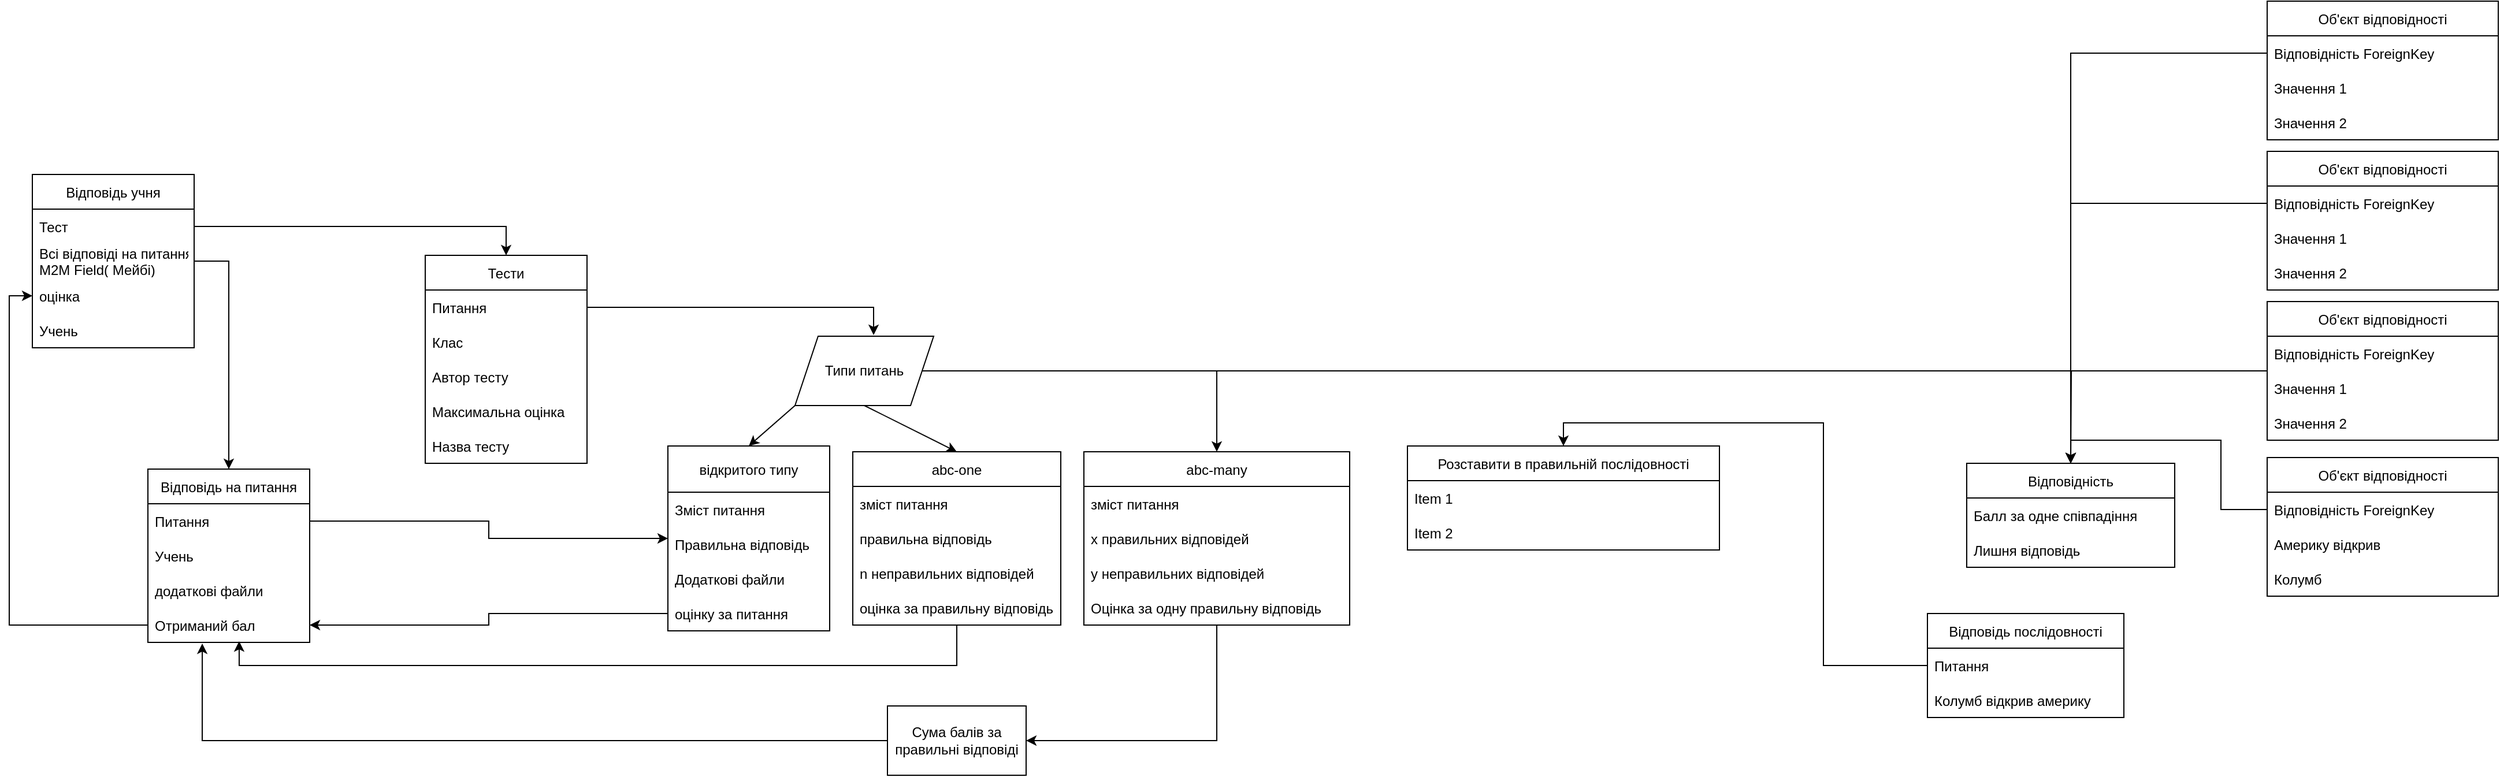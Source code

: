 <mxfile version="15.4.0" type="device"><diagram id="StOV1Hb2YzW0r4xReVbJ" name="Сторінка-1"><mxGraphModel dx="1921" dy="2240" grid="1" gridSize="10" guides="1" tooltips="1" connect="1" arrows="1" fold="1" page="1" pageScale="1" pageWidth="827" pageHeight="1169" math="0" shadow="0"><root><mxCell id="0"/><mxCell id="1" parent="0"/><mxCell id="XaLksxPE-qBWEe1tDu5n-9" value="Тести" style="swimlane;fontStyle=0;childLayout=stackLayout;horizontal=1;startSize=30;horizontalStack=0;resizeParent=1;resizeParentMax=0;resizeLast=0;collapsible=1;marginBottom=0;" parent="1" vertex="1"><mxGeometry x="320" y="40" width="140" height="180" as="geometry"/></mxCell><mxCell id="XaLksxPE-qBWEe1tDu5n-10" value="Питання" style="text;strokeColor=none;fillColor=none;align=left;verticalAlign=middle;spacingLeft=4;spacingRight=4;overflow=hidden;points=[[0,0.5],[1,0.5]];portConstraint=eastwest;rotatable=0;" parent="XaLksxPE-qBWEe1tDu5n-9" vertex="1"><mxGeometry y="30" width="140" height="30" as="geometry"/></mxCell><mxCell id="XaLksxPE-qBWEe1tDu5n-11" value="Клас" style="text;strokeColor=none;fillColor=none;align=left;verticalAlign=middle;spacingLeft=4;spacingRight=4;overflow=hidden;points=[[0,0.5],[1,0.5]];portConstraint=eastwest;rotatable=0;" parent="XaLksxPE-qBWEe1tDu5n-9" vertex="1"><mxGeometry y="60" width="140" height="30" as="geometry"/></mxCell><mxCell id="XaLksxPE-qBWEe1tDu5n-12" value="Автор тесту" style="text;strokeColor=none;fillColor=none;align=left;verticalAlign=middle;spacingLeft=4;spacingRight=4;overflow=hidden;points=[[0,0.5],[1,0.5]];portConstraint=eastwest;rotatable=0;" parent="XaLksxPE-qBWEe1tDu5n-9" vertex="1"><mxGeometry y="90" width="140" height="30" as="geometry"/></mxCell><mxCell id="XaLksxPE-qBWEe1tDu5n-32" value="Максимальна оцінка" style="text;strokeColor=none;fillColor=none;align=left;verticalAlign=middle;spacingLeft=4;spacingRight=4;overflow=hidden;points=[[0,0.5],[1,0.5]];portConstraint=eastwest;rotatable=0;" parent="XaLksxPE-qBWEe1tDu5n-9" vertex="1"><mxGeometry y="120" width="140" height="30" as="geometry"/></mxCell><mxCell id="WHuopBoHa39qNHVrP4w--36" value="Назва тесту" style="text;strokeColor=none;fillColor=none;align=left;verticalAlign=middle;spacingLeft=4;spacingRight=4;overflow=hidden;points=[[0,0.5],[1,0.5]];portConstraint=eastwest;rotatable=0;" parent="XaLksxPE-qBWEe1tDu5n-9" vertex="1"><mxGeometry y="150" width="140" height="30" as="geometry"/></mxCell><mxCell id="XaLksxPE-qBWEe1tDu5n-13" value="відкритого типу" style="swimlane;fontStyle=0;childLayout=stackLayout;horizontal=1;startSize=40;horizontalStack=0;resizeParent=1;resizeParentMax=0;resizeLast=0;collapsible=1;marginBottom=0;" parent="1" vertex="1"><mxGeometry x="530" y="205" width="140" height="160" as="geometry"><mxRectangle x="500" y="180" width="80" height="30" as="alternateBounds"/></mxGeometry></mxCell><mxCell id="XaLksxPE-qBWEe1tDu5n-14" value="Зміст питання" style="text;strokeColor=none;fillColor=none;align=left;verticalAlign=middle;spacingLeft=4;spacingRight=4;overflow=hidden;points=[[0,0.5],[1,0.5]];portConstraint=eastwest;rotatable=0;" parent="XaLksxPE-qBWEe1tDu5n-13" vertex="1"><mxGeometry y="40" width="140" height="30" as="geometry"/></mxCell><mxCell id="XaLksxPE-qBWEe1tDu5n-15" value="Правильна відповідь" style="text;strokeColor=none;fillColor=none;align=left;verticalAlign=middle;spacingLeft=4;spacingRight=4;overflow=hidden;points=[[0,0.5],[1,0.5]];portConstraint=eastwest;rotatable=0;" parent="XaLksxPE-qBWEe1tDu5n-13" vertex="1"><mxGeometry y="70" width="140" height="30" as="geometry"/></mxCell><mxCell id="XaLksxPE-qBWEe1tDu5n-16" value="Додаткові файли" style="text;strokeColor=none;fillColor=none;align=left;verticalAlign=middle;spacingLeft=4;spacingRight=4;overflow=hidden;points=[[0,0.5],[1,0.5]];portConstraint=eastwest;rotatable=0;" parent="XaLksxPE-qBWEe1tDu5n-13" vertex="1"><mxGeometry y="100" width="140" height="30" as="geometry"/></mxCell><mxCell id="XaLksxPE-qBWEe1tDu5n-31" value="оцінку за питання" style="text;strokeColor=none;fillColor=none;align=left;verticalAlign=middle;spacingLeft=4;spacingRight=4;overflow=hidden;points=[[0,0.5],[1,0.5]];portConstraint=eastwest;rotatable=0;" parent="XaLksxPE-qBWEe1tDu5n-13" vertex="1"><mxGeometry y="130" width="140" height="30" as="geometry"/></mxCell><mxCell id="XaLksxPE-qBWEe1tDu5n-20" value="Відповідь учня" style="swimlane;fontStyle=0;childLayout=stackLayout;horizontal=1;startSize=30;horizontalStack=0;resizeParent=1;resizeParentMax=0;resizeLast=0;collapsible=1;marginBottom=0;" parent="1" vertex="1"><mxGeometry x="-20" y="-30" width="140" height="150" as="geometry"/></mxCell><mxCell id="XaLksxPE-qBWEe1tDu5n-21" value="Тест" style="text;strokeColor=none;fillColor=none;align=left;verticalAlign=middle;spacingLeft=4;spacingRight=4;overflow=hidden;points=[[0,0.5],[1,0.5]];portConstraint=eastwest;rotatable=0;" parent="XaLksxPE-qBWEe1tDu5n-20" vertex="1"><mxGeometry y="30" width="140" height="30" as="geometry"/></mxCell><mxCell id="XaLksxPE-qBWEe1tDu5n-22" value="Всі відповіді на питання&#10;M2M Field( Мейбі)&#10;" style="text;strokeColor=none;fillColor=none;align=left;verticalAlign=middle;spacingLeft=4;spacingRight=4;overflow=hidden;points=[[0,0.5],[1,0.5]];portConstraint=eastwest;rotatable=0;" parent="XaLksxPE-qBWEe1tDu5n-20" vertex="1"><mxGeometry y="60" width="140" height="30" as="geometry"/></mxCell><mxCell id="XaLksxPE-qBWEe1tDu5n-23" value="оцінка" style="text;strokeColor=none;fillColor=none;align=left;verticalAlign=middle;spacingLeft=4;spacingRight=4;overflow=hidden;points=[[0,0.5],[1,0.5]];portConstraint=eastwest;rotatable=0;" parent="XaLksxPE-qBWEe1tDu5n-20" vertex="1"><mxGeometry y="90" width="140" height="30" as="geometry"/></mxCell><mxCell id="XaLksxPE-qBWEe1tDu5n-62" value="Учень" style="text;strokeColor=none;fillColor=none;align=left;verticalAlign=middle;spacingLeft=4;spacingRight=4;overflow=hidden;points=[[0,0.5],[1,0.5]];portConstraint=eastwest;rotatable=0;" parent="XaLksxPE-qBWEe1tDu5n-20" vertex="1"><mxGeometry y="120" width="140" height="30" as="geometry"/></mxCell><mxCell id="XaLksxPE-qBWEe1tDu5n-24" style="edgeStyle=orthogonalEdgeStyle;rounded=0;orthogonalLoop=1;jettySize=auto;html=1;exitX=1;exitY=0.5;exitDx=0;exitDy=0;entryX=0.5;entryY=0;entryDx=0;entryDy=0;" parent="1" source="XaLksxPE-qBWEe1tDu5n-21" target="XaLksxPE-qBWEe1tDu5n-9" edge="1"><mxGeometry relative="1" as="geometry"/></mxCell><mxCell id="XaLksxPE-qBWEe1tDu5n-25" value="Відповідь на питання" style="swimlane;fontStyle=0;childLayout=stackLayout;horizontal=1;startSize=30;horizontalStack=0;resizeParent=1;resizeParentMax=0;resizeLast=0;collapsible=1;marginBottom=0;" parent="1" vertex="1"><mxGeometry x="80" y="225" width="140" height="150" as="geometry"/></mxCell><mxCell id="XaLksxPE-qBWEe1tDu5n-26" value="Питання" style="text;strokeColor=none;fillColor=none;align=left;verticalAlign=middle;spacingLeft=4;spacingRight=4;overflow=hidden;points=[[0,0.5],[1,0.5]];portConstraint=eastwest;rotatable=0;" parent="XaLksxPE-qBWEe1tDu5n-25" vertex="1"><mxGeometry y="30" width="140" height="30" as="geometry"/></mxCell><mxCell id="XaLksxPE-qBWEe1tDu5n-27" value="Учень" style="text;strokeColor=none;fillColor=none;align=left;verticalAlign=middle;spacingLeft=4;spacingRight=4;overflow=hidden;points=[[0,0.5],[1,0.5]];portConstraint=eastwest;rotatable=0;" parent="XaLksxPE-qBWEe1tDu5n-25" vertex="1"><mxGeometry y="60" width="140" height="30" as="geometry"/></mxCell><mxCell id="XaLksxPE-qBWEe1tDu5n-28" value="додаткові файли" style="text;strokeColor=none;fillColor=none;align=left;verticalAlign=middle;spacingLeft=4;spacingRight=4;overflow=hidden;points=[[0,0.5],[1,0.5]];portConstraint=eastwest;rotatable=0;" parent="XaLksxPE-qBWEe1tDu5n-25" vertex="1"><mxGeometry y="90" width="140" height="30" as="geometry"/></mxCell><mxCell id="XaLksxPE-qBWEe1tDu5n-33" value="Отриманий бал" style="text;strokeColor=none;fillColor=none;align=left;verticalAlign=middle;spacingLeft=4;spacingRight=4;overflow=hidden;points=[[0,0.5],[1,0.5]];portConstraint=eastwest;rotatable=0;" parent="XaLksxPE-qBWEe1tDu5n-25" vertex="1"><mxGeometry y="120" width="140" height="30" as="geometry"/></mxCell><mxCell id="XaLksxPE-qBWEe1tDu5n-29" style="edgeStyle=orthogonalEdgeStyle;rounded=0;orthogonalLoop=1;jettySize=auto;html=1;exitX=1;exitY=0.5;exitDx=0;exitDy=0;" parent="1" source="XaLksxPE-qBWEe1tDu5n-22" target="XaLksxPE-qBWEe1tDu5n-25" edge="1"><mxGeometry relative="1" as="geometry"/></mxCell><mxCell id="XaLksxPE-qBWEe1tDu5n-30" style="edgeStyle=orthogonalEdgeStyle;rounded=0;orthogonalLoop=1;jettySize=auto;html=1;exitX=1;exitY=0.5;exitDx=0;exitDy=0;" parent="1" source="XaLksxPE-qBWEe1tDu5n-26" target="XaLksxPE-qBWEe1tDu5n-13" edge="1"><mxGeometry relative="1" as="geometry"><mxPoint x="470" y="250" as="targetPoint"/></mxGeometry></mxCell><mxCell id="XaLksxPE-qBWEe1tDu5n-34" style="edgeStyle=orthogonalEdgeStyle;rounded=0;orthogonalLoop=1;jettySize=auto;html=1;exitX=0;exitY=0.5;exitDx=0;exitDy=0;entryX=1;entryY=0.5;entryDx=0;entryDy=0;" parent="1" source="XaLksxPE-qBWEe1tDu5n-31" target="XaLksxPE-qBWEe1tDu5n-33" edge="1"><mxGeometry relative="1" as="geometry"/></mxCell><mxCell id="XaLksxPE-qBWEe1tDu5n-35" style="edgeStyle=orthogonalEdgeStyle;rounded=0;orthogonalLoop=1;jettySize=auto;html=1;exitX=0;exitY=0.5;exitDx=0;exitDy=0;entryX=0;entryY=0.5;entryDx=0;entryDy=0;" parent="1" source="XaLksxPE-qBWEe1tDu5n-33" target="XaLksxPE-qBWEe1tDu5n-23" edge="1"><mxGeometry relative="1" as="geometry"/></mxCell><mxCell id="XaLksxPE-qBWEe1tDu5n-55" style="edgeStyle=orthogonalEdgeStyle;rounded=0;orthogonalLoop=1;jettySize=auto;html=1;exitX=1;exitY=0.5;exitDx=0;exitDy=0;entryX=0.5;entryY=0;entryDx=0;entryDy=0;" parent="1" source="XaLksxPE-qBWEe1tDu5n-37" target="XaLksxPE-qBWEe1tDu5n-51" edge="1"><mxGeometry relative="1" as="geometry"/></mxCell><mxCell id="WHuopBoHa39qNHVrP4w--12" style="edgeStyle=orthogonalEdgeStyle;rounded=0;orthogonalLoop=1;jettySize=auto;html=1;entryX=0.5;entryY=0;entryDx=0;entryDy=0;" parent="1" source="XaLksxPE-qBWEe1tDu5n-37" target="WHuopBoHa39qNHVrP4w--2" edge="1"><mxGeometry relative="1" as="geometry"/></mxCell><mxCell id="XaLksxPE-qBWEe1tDu5n-37" value="Типи питань" style="shape=parallelogram;perimeter=parallelogramPerimeter;whiteSpace=wrap;html=1;fixedSize=1;" parent="1" vertex="1"><mxGeometry x="640" y="110" width="120" height="60" as="geometry"/></mxCell><mxCell id="XaLksxPE-qBWEe1tDu5n-39" style="edgeStyle=orthogonalEdgeStyle;rounded=0;orthogonalLoop=1;jettySize=auto;html=1;exitX=1;exitY=0.5;exitDx=0;exitDy=0;entryX=0.567;entryY=-0.017;entryDx=0;entryDy=0;entryPerimeter=0;" parent="1" source="XaLksxPE-qBWEe1tDu5n-10" target="XaLksxPE-qBWEe1tDu5n-37" edge="1"><mxGeometry relative="1" as="geometry"/></mxCell><mxCell id="XaLksxPE-qBWEe1tDu5n-43" value="" style="endArrow=classic;html=1;rounded=0;exitX=0;exitY=1;exitDx=0;exitDy=0;entryX=0.5;entryY=0;entryDx=0;entryDy=0;" parent="1" source="XaLksxPE-qBWEe1tDu5n-37" target="XaLksxPE-qBWEe1tDu5n-13" edge="1"><mxGeometry width="50" height="50" relative="1" as="geometry"><mxPoint x="370" y="380" as="sourcePoint"/><mxPoint x="420" y="330" as="targetPoint"/></mxGeometry></mxCell><mxCell id="XaLksxPE-qBWEe1tDu5n-58" style="edgeStyle=orthogonalEdgeStyle;rounded=0;orthogonalLoop=1;jettySize=auto;html=1;exitX=0.5;exitY=1;exitDx=0;exitDy=0;entryX=0.564;entryY=0.967;entryDx=0;entryDy=0;entryPerimeter=0;" parent="1" source="XaLksxPE-qBWEe1tDu5n-45" target="XaLksxPE-qBWEe1tDu5n-33" edge="1"><mxGeometry relative="1" as="geometry"><mxPoint x="340" y="450" as="targetPoint"/></mxGeometry></mxCell><mxCell id="XaLksxPE-qBWEe1tDu5n-45" value="abc-one" style="swimlane;fontStyle=0;childLayout=stackLayout;horizontal=1;startSize=30;horizontalStack=0;resizeParent=1;resizeParentMax=0;resizeLast=0;collapsible=1;marginBottom=0;" parent="1" vertex="1"><mxGeometry x="690" y="210" width="180" height="150" as="geometry"/></mxCell><mxCell id="XaLksxPE-qBWEe1tDu5n-46" value="зміст питання" style="text;strokeColor=none;fillColor=none;align=left;verticalAlign=middle;spacingLeft=4;spacingRight=4;overflow=hidden;points=[[0,0.5],[1,0.5]];portConstraint=eastwest;rotatable=0;" parent="XaLksxPE-qBWEe1tDu5n-45" vertex="1"><mxGeometry y="30" width="180" height="30" as="geometry"/></mxCell><mxCell id="XaLksxPE-qBWEe1tDu5n-47" value="правильна відповідь" style="text;strokeColor=none;fillColor=none;align=left;verticalAlign=middle;spacingLeft=4;spacingRight=4;overflow=hidden;points=[[0,0.5],[1,0.5]];portConstraint=eastwest;rotatable=0;" parent="XaLksxPE-qBWEe1tDu5n-45" vertex="1"><mxGeometry y="60" width="180" height="30" as="geometry"/></mxCell><mxCell id="XaLksxPE-qBWEe1tDu5n-48" value="n неправильних відповідей" style="text;strokeColor=none;fillColor=none;align=left;verticalAlign=middle;spacingLeft=4;spacingRight=4;overflow=hidden;points=[[0,0.5],[1,0.5]];portConstraint=eastwest;rotatable=0;" parent="XaLksxPE-qBWEe1tDu5n-45" vertex="1"><mxGeometry y="90" width="180" height="30" as="geometry"/></mxCell><mxCell id="XaLksxPE-qBWEe1tDu5n-49" value="оцінка за правильну відповідь" style="text;strokeColor=none;fillColor=none;align=left;verticalAlign=middle;spacingLeft=4;spacingRight=4;overflow=hidden;points=[[0,0.5],[1,0.5]];portConstraint=eastwest;rotatable=0;" parent="XaLksxPE-qBWEe1tDu5n-45" vertex="1"><mxGeometry y="120" width="180" height="30" as="geometry"/></mxCell><mxCell id="XaLksxPE-qBWEe1tDu5n-50" value="" style="endArrow=classic;html=1;rounded=0;exitX=0.5;exitY=1;exitDx=0;exitDy=0;entryX=0.5;entryY=0;entryDx=0;entryDy=0;" parent="1" source="XaLksxPE-qBWEe1tDu5n-37" target="XaLksxPE-qBWEe1tDu5n-45" edge="1"><mxGeometry width="50" height="50" relative="1" as="geometry"><mxPoint x="650" y="350" as="sourcePoint"/><mxPoint x="700" y="300" as="targetPoint"/></mxGeometry></mxCell><mxCell id="XaLksxPE-qBWEe1tDu5n-60" style="edgeStyle=orthogonalEdgeStyle;rounded=0;orthogonalLoop=1;jettySize=auto;html=1;exitX=0.5;exitY=1;exitDx=0;exitDy=0;entryX=1;entryY=0.5;entryDx=0;entryDy=0;" parent="1" source="XaLksxPE-qBWEe1tDu5n-51" target="XaLksxPE-qBWEe1tDu5n-59" edge="1"><mxGeometry relative="1" as="geometry"/></mxCell><mxCell id="XaLksxPE-qBWEe1tDu5n-51" value="abc-many" style="swimlane;fontStyle=0;childLayout=stackLayout;horizontal=1;startSize=30;horizontalStack=0;resizeParent=1;resizeParentMax=0;resizeLast=0;collapsible=1;marginBottom=0;" parent="1" vertex="1"><mxGeometry x="890" y="210" width="230" height="150" as="geometry"/></mxCell><mxCell id="XaLksxPE-qBWEe1tDu5n-52" value="зміст питання" style="text;strokeColor=none;fillColor=none;align=left;verticalAlign=middle;spacingLeft=4;spacingRight=4;overflow=hidden;points=[[0,0.5],[1,0.5]];portConstraint=eastwest;rotatable=0;" parent="XaLksxPE-qBWEe1tDu5n-51" vertex="1"><mxGeometry y="30" width="230" height="30" as="geometry"/></mxCell><mxCell id="XaLksxPE-qBWEe1tDu5n-53" value="x правильних відповідей" style="text;strokeColor=none;fillColor=none;align=left;verticalAlign=middle;spacingLeft=4;spacingRight=4;overflow=hidden;points=[[0,0.5],[1,0.5]];portConstraint=eastwest;rotatable=0;" parent="XaLksxPE-qBWEe1tDu5n-51" vertex="1"><mxGeometry y="60" width="230" height="30" as="geometry"/></mxCell><mxCell id="XaLksxPE-qBWEe1tDu5n-54" value="y неправильних відповідей" style="text;strokeColor=none;fillColor=none;align=left;verticalAlign=middle;spacingLeft=4;spacingRight=4;overflow=hidden;points=[[0,0.5],[1,0.5]];portConstraint=eastwest;rotatable=0;" parent="XaLksxPE-qBWEe1tDu5n-51" vertex="1"><mxGeometry y="90" width="230" height="30" as="geometry"/></mxCell><mxCell id="XaLksxPE-qBWEe1tDu5n-57" value="Оцінка за одну правильну відповідь" style="text;strokeColor=none;fillColor=none;align=left;verticalAlign=middle;spacingLeft=4;spacingRight=4;overflow=hidden;points=[[0,0.5],[1,0.5]];portConstraint=eastwest;rotatable=0;" parent="XaLksxPE-qBWEe1tDu5n-51" vertex="1"><mxGeometry y="120" width="230" height="30" as="geometry"/></mxCell><mxCell id="XaLksxPE-qBWEe1tDu5n-61" style="edgeStyle=orthogonalEdgeStyle;rounded=0;orthogonalLoop=1;jettySize=auto;html=1;exitX=0;exitY=0.5;exitDx=0;exitDy=0;entryX=0.336;entryY=1.033;entryDx=0;entryDy=0;entryPerimeter=0;" parent="1" source="XaLksxPE-qBWEe1tDu5n-59" target="XaLksxPE-qBWEe1tDu5n-33" edge="1"><mxGeometry relative="1" as="geometry"><mxPoint x="640" y="460" as="targetPoint"/></mxGeometry></mxCell><mxCell id="XaLksxPE-qBWEe1tDu5n-59" value="Сума балів за правильні відповіді" style="rounded=0;whiteSpace=wrap;html=1;" parent="1" vertex="1"><mxGeometry x="720" y="430" width="120" height="60" as="geometry"/></mxCell><mxCell id="WHuopBoHa39qNHVrP4w--2" value="Відповідність" style="swimlane;fontStyle=0;childLayout=stackLayout;horizontal=1;startSize=30;horizontalStack=0;resizeParent=1;resizeParentMax=0;resizeLast=0;collapsible=1;marginBottom=0;" parent="1" vertex="1"><mxGeometry x="1654" y="220" width="180" height="90" as="geometry"/></mxCell><mxCell id="WHuopBoHa39qNHVrP4w--3" value="Балл за одне співпадіння" style="text;strokeColor=none;fillColor=none;align=left;verticalAlign=middle;spacingLeft=4;spacingRight=4;overflow=hidden;points=[[0,0.5],[1,0.5]];portConstraint=eastwest;rotatable=0;" parent="WHuopBoHa39qNHVrP4w--2" vertex="1"><mxGeometry y="30" width="180" height="30" as="geometry"/></mxCell><mxCell id="WHuopBoHa39qNHVrP4w--4" value="Лишня відповідь" style="text;strokeColor=none;fillColor=none;align=left;verticalAlign=middle;spacingLeft=4;spacingRight=4;overflow=hidden;points=[[0,0.5],[1,0.5]];portConstraint=eastwest;rotatable=0;" parent="WHuopBoHa39qNHVrP4w--2" vertex="1"><mxGeometry y="60" width="180" height="30" as="geometry"/></mxCell><mxCell id="WHuopBoHa39qNHVrP4w--7" value="Об'єкт відповідності" style="swimlane;fontStyle=0;childLayout=stackLayout;horizontal=1;startSize=30;horizontalStack=0;resizeParent=1;resizeParentMax=0;resizeLast=0;collapsible=1;marginBottom=0;" parent="1" vertex="1"><mxGeometry x="1914" y="215" width="200" height="120" as="geometry"/></mxCell><mxCell id="WHuopBoHa39qNHVrP4w--8" value="Відповідність ForeignKey" style="text;strokeColor=none;fillColor=none;align=left;verticalAlign=middle;spacingLeft=4;spacingRight=4;overflow=hidden;points=[[0,0.5],[1,0.5]];portConstraint=eastwest;rotatable=0;" parent="WHuopBoHa39qNHVrP4w--7" vertex="1"><mxGeometry y="30" width="200" height="30" as="geometry"/></mxCell><mxCell id="WHuopBoHa39qNHVrP4w--9" value="Америку відкрив" style="text;strokeColor=none;fillColor=none;align=left;verticalAlign=middle;spacingLeft=4;spacingRight=4;overflow=hidden;points=[[0,0.5],[1,0.5]];portConstraint=eastwest;rotatable=0;" parent="WHuopBoHa39qNHVrP4w--7" vertex="1"><mxGeometry y="60" width="200" height="30" as="geometry"/></mxCell><mxCell id="WHuopBoHa39qNHVrP4w--10" value="Колумб" style="text;strokeColor=none;fillColor=none;align=left;verticalAlign=middle;spacingLeft=4;spacingRight=4;overflow=hidden;points=[[0,0.5],[1,0.5]];portConstraint=eastwest;rotatable=0;" parent="WHuopBoHa39qNHVrP4w--7" vertex="1"><mxGeometry y="90" width="200" height="30" as="geometry"/></mxCell><mxCell id="WHuopBoHa39qNHVrP4w--11" style="edgeStyle=orthogonalEdgeStyle;rounded=0;orthogonalLoop=1;jettySize=auto;html=1;entryX=0.5;entryY=0;entryDx=0;entryDy=0;" parent="1" source="WHuopBoHa39qNHVrP4w--8" target="WHuopBoHa39qNHVrP4w--2" edge="1"><mxGeometry relative="1" as="geometry"/></mxCell><mxCell id="WHuopBoHa39qNHVrP4w--13" value="Об'єкт відповідності" style="swimlane;fontStyle=0;childLayout=stackLayout;horizontal=1;startSize=30;horizontalStack=0;resizeParent=1;resizeParentMax=0;resizeLast=0;collapsible=1;marginBottom=0;" parent="1" vertex="1"><mxGeometry x="1914" y="-50" width="200" height="120" as="geometry"/></mxCell><mxCell id="WHuopBoHa39qNHVrP4w--14" value="Відповідність ForeignKey" style="text;strokeColor=none;fillColor=none;align=left;verticalAlign=middle;spacingLeft=4;spacingRight=4;overflow=hidden;points=[[0,0.5],[1,0.5]];portConstraint=eastwest;rotatable=0;" parent="WHuopBoHa39qNHVrP4w--13" vertex="1"><mxGeometry y="30" width="200" height="30" as="geometry"/></mxCell><mxCell id="WHuopBoHa39qNHVrP4w--15" value="Значення 1" style="text;strokeColor=none;fillColor=none;align=left;verticalAlign=middle;spacingLeft=4;spacingRight=4;overflow=hidden;points=[[0,0.5],[1,0.5]];portConstraint=eastwest;rotatable=0;" parent="WHuopBoHa39qNHVrP4w--13" vertex="1"><mxGeometry y="60" width="200" height="30" as="geometry"/></mxCell><mxCell id="WHuopBoHa39qNHVrP4w--16" value="Значення 2" style="text;strokeColor=none;fillColor=none;align=left;verticalAlign=middle;spacingLeft=4;spacingRight=4;overflow=hidden;points=[[0,0.5],[1,0.5]];portConstraint=eastwest;rotatable=0;" parent="WHuopBoHa39qNHVrP4w--13" vertex="1"><mxGeometry y="90" width="200" height="30" as="geometry"/></mxCell><mxCell id="WHuopBoHa39qNHVrP4w--34" style="edgeStyle=orthogonalEdgeStyle;rounded=0;orthogonalLoop=1;jettySize=auto;html=1;" parent="1" source="WHuopBoHa39qNHVrP4w--17" edge="1"><mxGeometry relative="1" as="geometry"><mxPoint x="1744.0" y="220" as="targetPoint"/></mxGeometry></mxCell><mxCell id="WHuopBoHa39qNHVrP4w--17" value="Об'єкт відповідності" style="swimlane;fontStyle=0;childLayout=stackLayout;horizontal=1;startSize=30;horizontalStack=0;resizeParent=1;resizeParentMax=0;resizeLast=0;collapsible=1;marginBottom=0;" parent="1" vertex="1"><mxGeometry x="1914" y="80" width="200" height="120" as="geometry"/></mxCell><mxCell id="WHuopBoHa39qNHVrP4w--18" value="Відповідність ForeignKey" style="text;strokeColor=none;fillColor=none;align=left;verticalAlign=middle;spacingLeft=4;spacingRight=4;overflow=hidden;points=[[0,0.5],[1,0.5]];portConstraint=eastwest;rotatable=0;" parent="WHuopBoHa39qNHVrP4w--17" vertex="1"><mxGeometry y="30" width="200" height="30" as="geometry"/></mxCell><mxCell id="WHuopBoHa39qNHVrP4w--19" value="Значення 1" style="text;strokeColor=none;fillColor=none;align=left;verticalAlign=middle;spacingLeft=4;spacingRight=4;overflow=hidden;points=[[0,0.5],[1,0.5]];portConstraint=eastwest;rotatable=0;" parent="WHuopBoHa39qNHVrP4w--17" vertex="1"><mxGeometry y="60" width="200" height="30" as="geometry"/></mxCell><mxCell id="WHuopBoHa39qNHVrP4w--20" value="Значення 2" style="text;strokeColor=none;fillColor=none;align=left;verticalAlign=middle;spacingLeft=4;spacingRight=4;overflow=hidden;points=[[0,0.5],[1,0.5]];portConstraint=eastwest;rotatable=0;" parent="WHuopBoHa39qNHVrP4w--17" vertex="1"><mxGeometry y="90" width="200" height="30" as="geometry"/></mxCell><mxCell id="WHuopBoHa39qNHVrP4w--28" value="Об'єкт відповідності" style="swimlane;fontStyle=0;childLayout=stackLayout;horizontal=1;startSize=30;horizontalStack=0;resizeParent=1;resizeParentMax=0;resizeLast=0;collapsible=1;marginBottom=0;" parent="1" vertex="1"><mxGeometry x="1914" y="-180" width="200" height="120" as="geometry"/></mxCell><mxCell id="WHuopBoHa39qNHVrP4w--29" value="Відповідність ForeignKey" style="text;strokeColor=none;fillColor=none;align=left;verticalAlign=middle;spacingLeft=4;spacingRight=4;overflow=hidden;points=[[0,0.5],[1,0.5]];portConstraint=eastwest;rotatable=0;" parent="WHuopBoHa39qNHVrP4w--28" vertex="1"><mxGeometry y="30" width="200" height="30" as="geometry"/></mxCell><mxCell id="WHuopBoHa39qNHVrP4w--30" value="Значення 1" style="text;strokeColor=none;fillColor=none;align=left;verticalAlign=middle;spacingLeft=4;spacingRight=4;overflow=hidden;points=[[0,0.5],[1,0.5]];portConstraint=eastwest;rotatable=0;" parent="WHuopBoHa39qNHVrP4w--28" vertex="1"><mxGeometry y="60" width="200" height="30" as="geometry"/></mxCell><mxCell id="WHuopBoHa39qNHVrP4w--31" value="Значення 2" style="text;strokeColor=none;fillColor=none;align=left;verticalAlign=middle;spacingLeft=4;spacingRight=4;overflow=hidden;points=[[0,0.5],[1,0.5]];portConstraint=eastwest;rotatable=0;" parent="WHuopBoHa39qNHVrP4w--28" vertex="1"><mxGeometry y="90" width="200" height="30" as="geometry"/></mxCell><mxCell id="WHuopBoHa39qNHVrP4w--32" style="edgeStyle=orthogonalEdgeStyle;rounded=0;orthogonalLoop=1;jettySize=auto;html=1;" parent="1" source="WHuopBoHa39qNHVrP4w--29" target="WHuopBoHa39qNHVrP4w--2" edge="1"><mxGeometry relative="1" as="geometry"/></mxCell><mxCell id="WHuopBoHa39qNHVrP4w--33" style="edgeStyle=orthogonalEdgeStyle;rounded=0;orthogonalLoop=1;jettySize=auto;html=1;entryX=0.5;entryY=0;entryDx=0;entryDy=0;" parent="1" source="WHuopBoHa39qNHVrP4w--14" target="WHuopBoHa39qNHVrP4w--2" edge="1"><mxGeometry relative="1" as="geometry"/></mxCell><mxCell id="WHuopBoHa39qNHVrP4w--43" value="Розставити в правильній послідовності" style="swimlane;fontStyle=0;childLayout=stackLayout;horizontal=1;startSize=30;horizontalStack=0;resizeParent=1;resizeParentMax=0;resizeLast=0;collapsible=1;marginBottom=0;" parent="1" vertex="1"><mxGeometry x="1170" y="205" width="270" height="90" as="geometry"/></mxCell><mxCell id="WHuopBoHa39qNHVrP4w--44" value="Item 1" style="text;strokeColor=none;fillColor=none;align=left;verticalAlign=middle;spacingLeft=4;spacingRight=4;overflow=hidden;points=[[0,0.5],[1,0.5]];portConstraint=eastwest;rotatable=0;" parent="WHuopBoHa39qNHVrP4w--43" vertex="1"><mxGeometry y="30" width="270" height="30" as="geometry"/></mxCell><mxCell id="WHuopBoHa39qNHVrP4w--45" value="Item 2" style="text;strokeColor=none;fillColor=none;align=left;verticalAlign=middle;spacingLeft=4;spacingRight=4;overflow=hidden;points=[[0,0.5],[1,0.5]];portConstraint=eastwest;rotatable=0;" parent="WHuopBoHa39qNHVrP4w--43" vertex="1"><mxGeometry y="60" width="270" height="30" as="geometry"/></mxCell><mxCell id="WHuopBoHa39qNHVrP4w--47" value="Відповідь послідовності" style="swimlane;fontStyle=0;childLayout=stackLayout;horizontal=1;startSize=30;horizontalStack=0;resizeParent=1;resizeParentMax=0;resizeLast=0;collapsible=1;marginBottom=0;" parent="1" vertex="1"><mxGeometry x="1620" y="350" width="170" height="90" as="geometry"/></mxCell><mxCell id="WHuopBoHa39qNHVrP4w--48" value="Питання" style="text;strokeColor=none;fillColor=none;align=left;verticalAlign=middle;spacingLeft=4;spacingRight=4;overflow=hidden;points=[[0,0.5],[1,0.5]];portConstraint=eastwest;rotatable=0;" parent="WHuopBoHa39qNHVrP4w--47" vertex="1"><mxGeometry y="30" width="170" height="30" as="geometry"/></mxCell><mxCell id="WHuopBoHa39qNHVrP4w--49" value="Колумб відкрив америку" style="text;strokeColor=none;fillColor=none;align=left;verticalAlign=middle;spacingLeft=4;spacingRight=4;overflow=hidden;points=[[0,0.5],[1,0.5]];portConstraint=eastwest;rotatable=0;" parent="WHuopBoHa39qNHVrP4w--47" vertex="1"><mxGeometry y="60" width="170" height="30" as="geometry"/></mxCell><mxCell id="WHuopBoHa39qNHVrP4w--51" style="edgeStyle=orthogonalEdgeStyle;rounded=0;orthogonalLoop=1;jettySize=auto;html=1;entryX=0.5;entryY=0;entryDx=0;entryDy=0;" parent="1" source="WHuopBoHa39qNHVrP4w--48" target="WHuopBoHa39qNHVrP4w--43" edge="1"><mxGeometry relative="1" as="geometry"/></mxCell></root></mxGraphModel></diagram></mxfile>